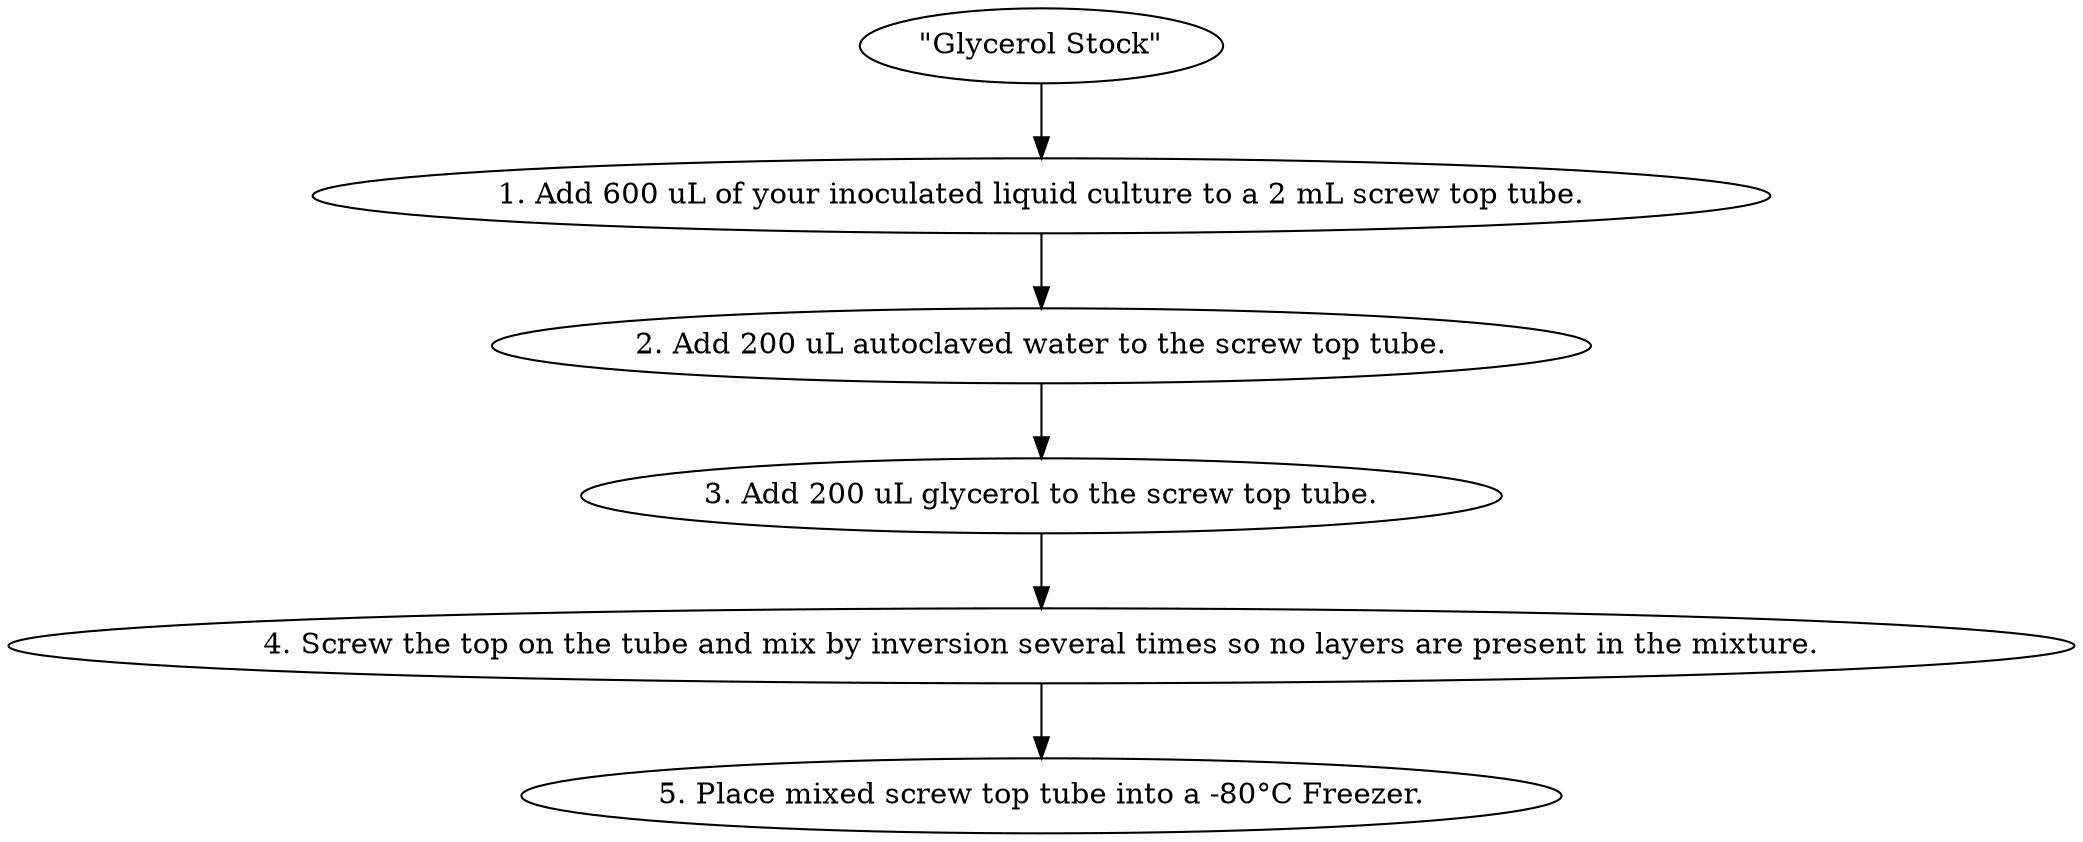 digraph GlycerolStockProtocol {
    // Define the title
    Title [label="\"Glycerol Stock\""];
    
    // Define steps
    Step1 [label="1. Add 600 uL of your inoculated liquid culture to a 2 mL screw top tube."];
    Step2 [label="2. Add 200 uL autoclaved water to the screw top tube."];
    Step3 [label="3. Add 200 uL glycerol to the screw top tube."];
    Step4 [label="4. Screw the top on the tube and mix by inversion several times so no layers are present in the mixture."];
    Step5 [label="5. Place mixed screw top tube into a -80°C Freezer."];

    // Define edges (sequence of steps)
    Title -> Step1;
    Step1 -> Step2;
    Step2 -> Step3;
    Step3 -> Step4;
    Step4 -> Step5;
}
